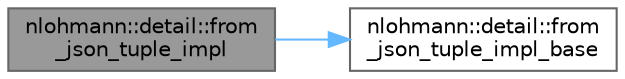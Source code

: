 digraph "nlohmann::detail::from_json_tuple_impl"
{
 // LATEX_PDF_SIZE
  bgcolor="transparent";
  edge [fontname=Helvetica,fontsize=10,labelfontname=Helvetica,labelfontsize=10];
  node [fontname=Helvetica,fontsize=10,shape=box,height=0.2,width=0.4];
  rankdir="LR";
  Node1 [id="Node000001",label="nlohmann::detail::from\l_json_tuple_impl",height=0.2,width=0.4,color="gray40", fillcolor="grey60", style="filled", fontcolor="black",tooltip=" "];
  Node1 -> Node2 [id="edge1_Node000001_Node000002",color="steelblue1",style="solid",tooltip=" "];
  Node2 [id="Node000002",label="nlohmann::detail::from\l_json_tuple_impl_base",height=0.2,width=0.4,color="grey40", fillcolor="white", style="filled",URL="$namespacenlohmann_1_1detail.html#ab329a20f4ae849584a2e71f527637f87",tooltip=" "];
}
